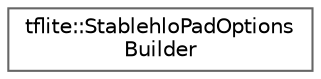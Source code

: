 digraph "Graphical Class Hierarchy"
{
 // LATEX_PDF_SIZE
  bgcolor="transparent";
  edge [fontname=Helvetica,fontsize=10,labelfontname=Helvetica,labelfontsize=10];
  node [fontname=Helvetica,fontsize=10,shape=box,height=0.2,width=0.4];
  rankdir="LR";
  Node0 [id="Node000000",label="tflite::StablehloPadOptions\lBuilder",height=0.2,width=0.4,color="grey40", fillcolor="white", style="filled",URL="$structtflite_1_1_stablehlo_pad_options_builder.html",tooltip=" "];
}
